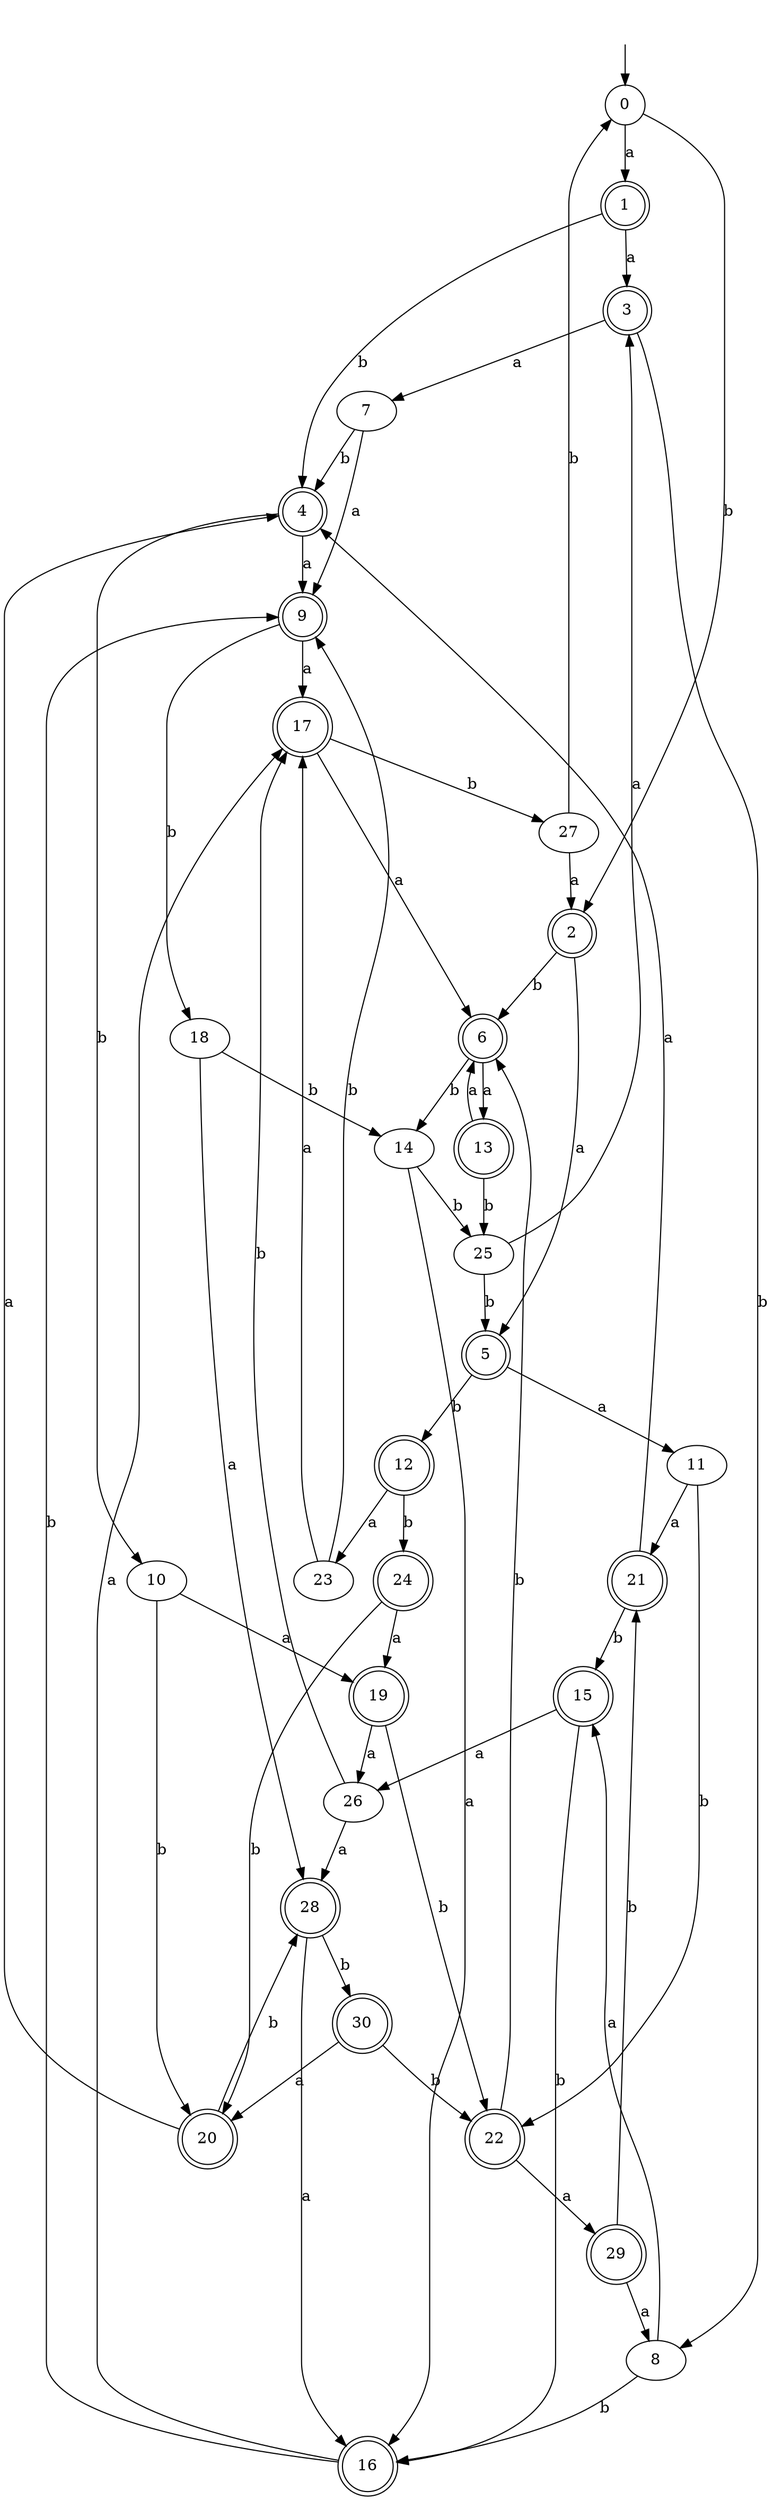 digraph RandomDFA {
  __start0 [label="", shape=none];
  __start0 -> 0 [label=""];
  0 [shape=circle]
  0 -> 1 [label="a"]
  0 -> 2 [label="b"]
  1 [shape=doublecircle]
  1 -> 3 [label="a"]
  1 -> 4 [label="b"]
  2 [shape=doublecircle]
  2 -> 5 [label="a"]
  2 -> 6 [label="b"]
  3 [shape=doublecircle]
  3 -> 7 [label="a"]
  3 -> 8 [label="b"]
  4 [shape=doublecircle]
  4 -> 9 [label="a"]
  4 -> 10 [label="b"]
  5 [shape=doublecircle]
  5 -> 11 [label="a"]
  5 -> 12 [label="b"]
  6 [shape=doublecircle]
  6 -> 13 [label="a"]
  6 -> 14 [label="b"]
  7
  7 -> 9 [label="a"]
  7 -> 4 [label="b"]
  8
  8 -> 15 [label="a"]
  8 -> 16 [label="b"]
  9 [shape=doublecircle]
  9 -> 17 [label="a"]
  9 -> 18 [label="b"]
  10
  10 -> 19 [label="a"]
  10 -> 20 [label="b"]
  11
  11 -> 21 [label="a"]
  11 -> 22 [label="b"]
  12 [shape=doublecircle]
  12 -> 23 [label="a"]
  12 -> 24 [label="b"]
  13 [shape=doublecircle]
  13 -> 6 [label="a"]
  13 -> 25 [label="b"]
  14
  14 -> 16 [label="a"]
  14 -> 25 [label="b"]
  15 [shape=doublecircle]
  15 -> 26 [label="a"]
  15 -> 16 [label="b"]
  16 [shape=doublecircle]
  16 -> 17 [label="a"]
  16 -> 9 [label="b"]
  17 [shape=doublecircle]
  17 -> 6 [label="a"]
  17 -> 27 [label="b"]
  18
  18 -> 28 [label="a"]
  18 -> 14 [label="b"]
  19 [shape=doublecircle]
  19 -> 26 [label="a"]
  19 -> 22 [label="b"]
  20 [shape=doublecircle]
  20 -> 4 [label="a"]
  20 -> 28 [label="b"]
  21 [shape=doublecircle]
  21 -> 4 [label="a"]
  21 -> 15 [label="b"]
  22 [shape=doublecircle]
  22 -> 29 [label="a"]
  22 -> 6 [label="b"]
  23
  23 -> 17 [label="a"]
  23 -> 9 [label="b"]
  24 [shape=doublecircle]
  24 -> 19 [label="a"]
  24 -> 20 [label="b"]
  25
  25 -> 3 [label="a"]
  25 -> 5 [label="b"]
  26
  26 -> 28 [label="a"]
  26 -> 17 [label="b"]
  27
  27 -> 2 [label="a"]
  27 -> 0 [label="b"]
  28 [shape=doublecircle]
  28 -> 16 [label="a"]
  28 -> 30 [label="b"]
  29 [shape=doublecircle]
  29 -> 8 [label="a"]
  29 -> 21 [label="b"]
  30 [shape=doublecircle]
  30 -> 20 [label="a"]
  30 -> 22 [label="b"]
}
